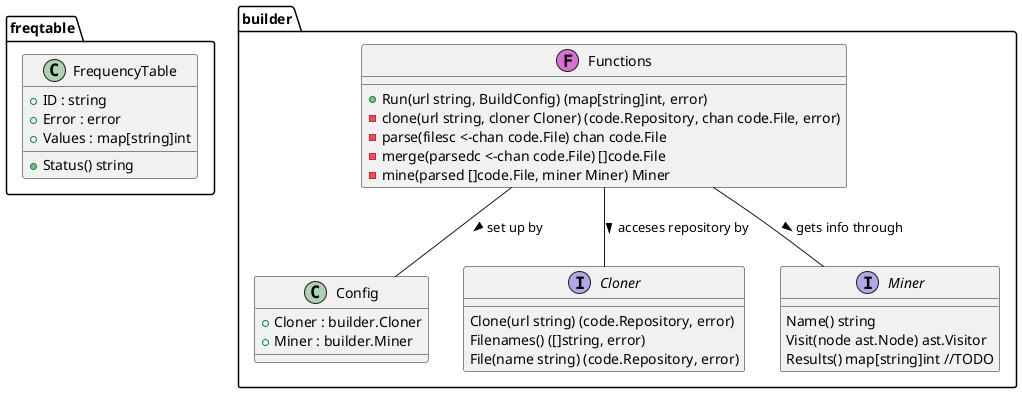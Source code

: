 @@startuml Freqtable Class Diagram

package freqtable {
    class FrequencyTable {
        + ID : string
        + Error : error
        + Values : map[string]int
        + Status() string
    }
}

package builder {
    class builder.Functions <<(F, orchid)>> {
        + Run(url string, BuildConfig) (map[string]int, error)
        - clone(url string, cloner Cloner) (code.Repository, chan code.File, error)
        - parse(filesc <-chan code.File) chan code.File
        - merge(parsedc <-chan code.File) []code.File
        - mine(parsed []code.File, miner Miner) Miner
    }

    class builder.Config {
        + Cloner : builder.Cloner
        + Miner : builder.Miner
    }

    interface builder.Cloner {
        Clone(url string) (code.Repository, error)
        Filenames() ([]string, error)
        File(name string) (code.Repository, error)
    }

    interface builder.Miner {
        Name() string
        Visit(node ast.Node) ast.Visitor
        Results() map[string]int //TODO
    }

    builder.Functions -- builder.Config : set up by >
    builder.Functions -- builder.Cloner : acceses repository by >
    builder.Functions -- builder.Miner : gets info through >
}

@@enduml